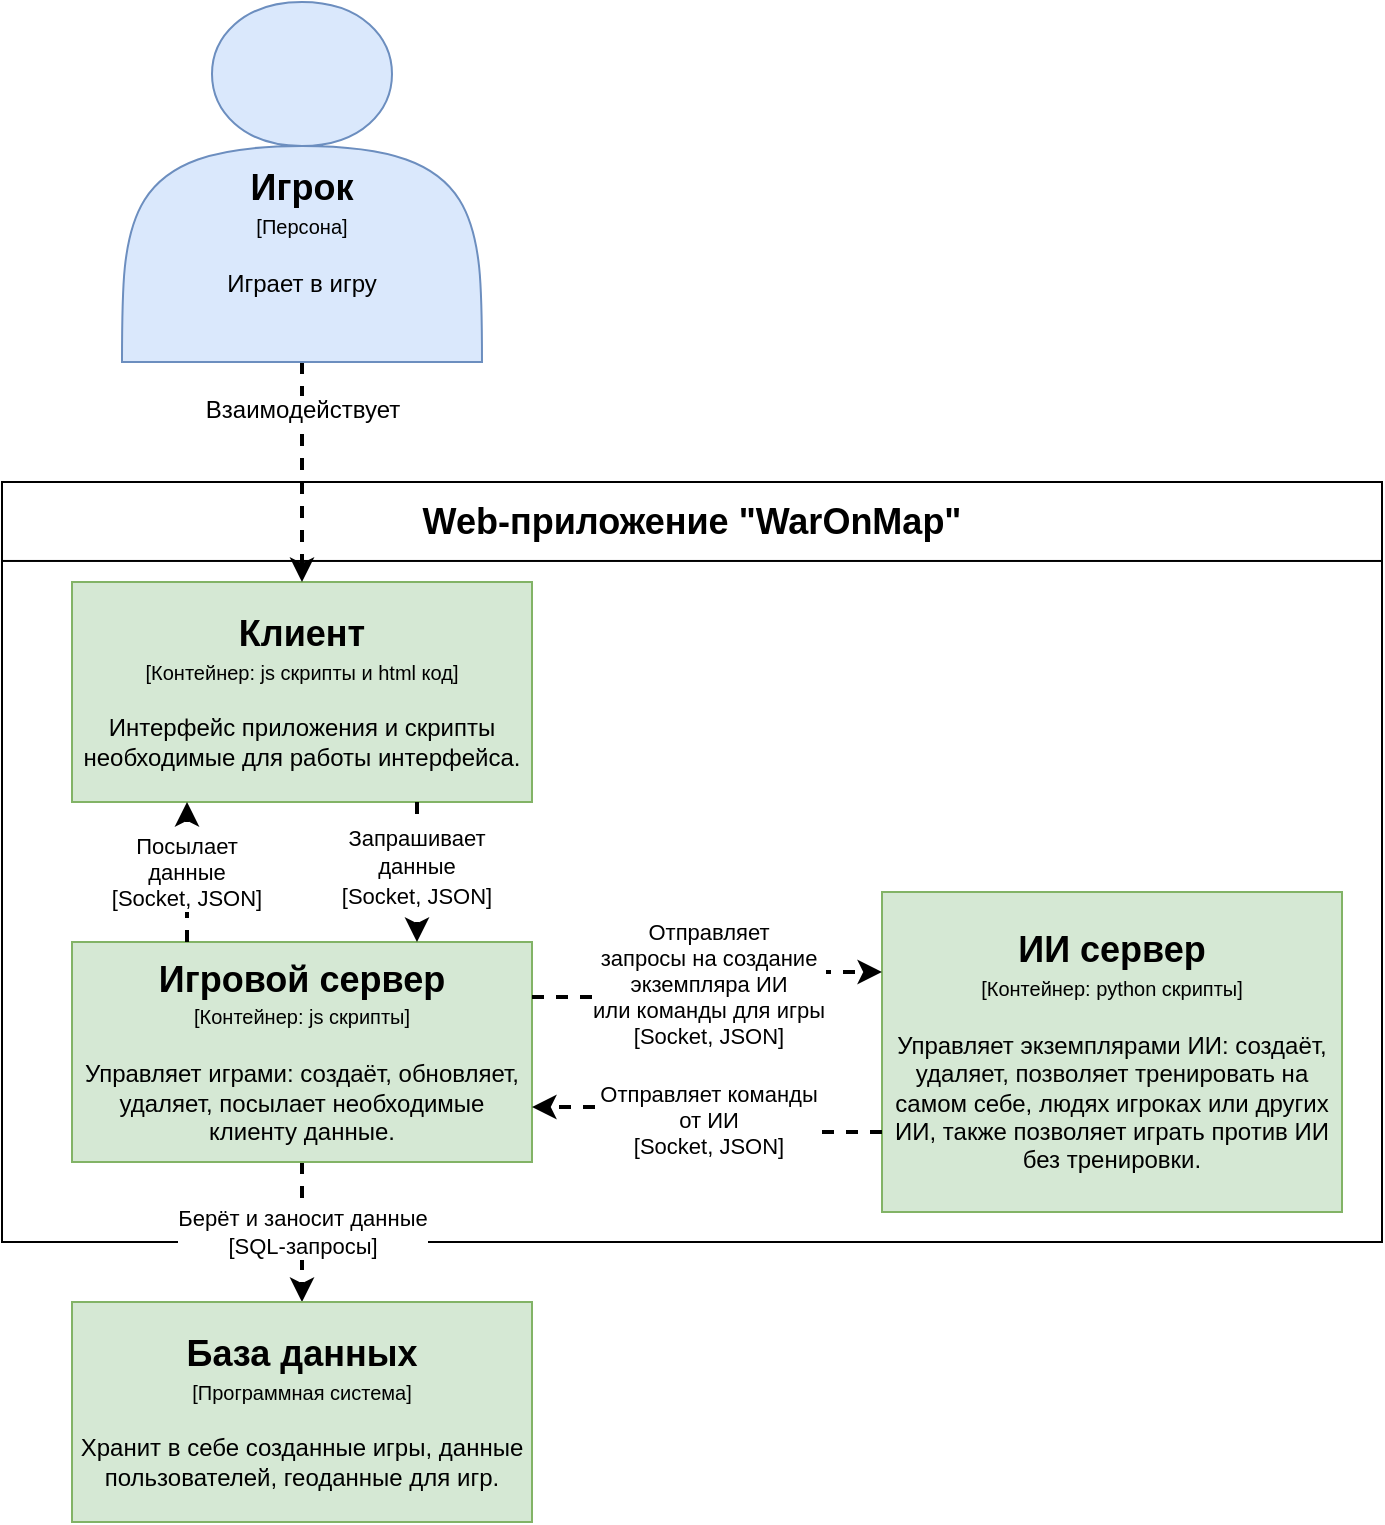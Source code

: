 <mxfile version="12.4.8" type="device"><diagram id="LKbl59Wxj6-I2dOmfFXZ" name="Page-1"><mxGraphModel dx="801" dy="1564" grid="1" gridSize="10" guides="1" tooltips="1" connect="1" arrows="1" fold="1" page="1" pageScale="1" pageWidth="850" pageHeight="1100" math="0" shadow="0"><root><mxCell id="0"/><mxCell id="1" parent="0"/><mxCell id="TUdvTuO5gbEj2QnLK1DW-19" value="" style="group" parent="1" vertex="1" connectable="0"><mxGeometry x="200" y="170" width="690" height="380" as="geometry"/></mxCell><mxCell id="TUdvTuO5gbEj2QnLK1DW-18" value="" style="group" parent="TUdvTuO5gbEj2QnLK1DW-19" vertex="1" connectable="0"><mxGeometry width="690" height="380" as="geometry"/></mxCell><mxCell id="TUdvTuO5gbEj2QnLK1DW-5" value="" style="rounded=0;whiteSpace=wrap;html=1;" parent="TUdvTuO5gbEj2QnLK1DW-18" vertex="1"><mxGeometry width="690" height="380" as="geometry"/></mxCell><mxCell id="TUdvTuO5gbEj2QnLK1DW-6" value="&lt;b&gt;&lt;font style=&quot;font-size: 18px&quot;&gt;Web-приложение &quot;WarOnMap&quot;&lt;/font&gt;&lt;/b&gt;" style="rounded=0;whiteSpace=wrap;html=1;" parent="TUdvTuO5gbEj2QnLK1DW-18" vertex="1"><mxGeometry width="690" height="39.481" as="geometry"/></mxCell><mxCell id="Cl7jAZmfZ8Bk9I_UfbNT-1" value="&lt;div&gt;&lt;b&gt;&lt;font style=&quot;font-size: 18px&quot;&gt;Клиент&lt;/font&gt;&lt;/b&gt;&lt;br&gt;&lt;/div&gt;&lt;div&gt;&lt;font style=&quot;font-size: 10px&quot;&gt;[&lt;/font&gt;&lt;font style=&quot;font-size: 10px&quot;&gt;&lt;span class=&quot;tlid-translation translation&quot; lang=&quot;ru&quot;&gt;&lt;span title=&quot;&quot; class=&quot;&quot;&gt;Контейнер: js скрипты и html код]&lt;/span&gt;&lt;/span&gt;&lt;/font&gt;&lt;/div&gt;&lt;div&gt;&lt;font style=&quot;font-size: 10px&quot;&gt;&lt;br&gt;&lt;/font&gt;&lt;/div&gt;&lt;div&gt;Интерфейс приложения и скрипты необходимые для работы интерфейса.&lt;br&gt;&lt;/div&gt;" style="rounded=0;whiteSpace=wrap;html=1;fillColor=#d5e8d4;strokeColor=#82b366;" parent="TUdvTuO5gbEj2QnLK1DW-18" vertex="1"><mxGeometry x="35" y="50" width="230" height="110" as="geometry"/></mxCell><mxCell id="TUdvTuO5gbEj2QnLK1DW-3" value="&lt;div&gt;Берёт и заносит данные&lt;/div&gt;&lt;div&gt;[SQL-запросы]&lt;br&gt;&lt;/div&gt;" style="edgeStyle=orthogonalEdgeStyle;rounded=0;orthogonalLoop=1;jettySize=auto;html=1;dashed=1;strokeWidth=2;exitX=0.5;exitY=1;exitDx=0;exitDy=0;" parent="1" source="TUdvTuO5gbEj2QnLK1DW-8" target="gcKuAKXUPrUa6zFF_6i2-1" edge="1"><mxGeometry relative="1" as="geometry"><mxPoint x="-20" y="420" as="sourcePoint"/></mxGeometry></mxCell><mxCell id="TUdvTuO5gbEj2QnLK1DW-1" value="&lt;font style=&quot;font-size: 12px&quot;&gt;Взаимодействует&lt;/font&gt;" style="edgeStyle=orthogonalEdgeStyle;rounded=0;orthogonalLoop=1;jettySize=auto;html=1;exitX=0.5;exitY=1;exitDx=0;exitDy=0;entryX=0.5;entryY=0;entryDx=0;entryDy=0;dashed=1;strokeWidth=2;" parent="1" source="Cl7jAZmfZ8Bk9I_UfbNT-4" target="Cl7jAZmfZ8Bk9I_UfbNT-1" edge="1"><mxGeometry x="-0.571" relative="1" as="geometry"><mxPoint as="offset"/></mxGeometry></mxCell><mxCell id="Cl7jAZmfZ8Bk9I_UfbNT-4" value="&lt;div&gt;&lt;br&gt;&lt;/div&gt;&lt;div&gt;&lt;br&gt;&lt;/div&gt;&lt;div&gt;&lt;b&gt;&lt;font style=&quot;font-size: 18px&quot;&gt;&lt;br&gt;&lt;/font&gt;&lt;/b&gt;&lt;/div&gt;&lt;div&gt;&lt;b&gt;&lt;font style=&quot;font-size: 18px&quot;&gt;Игрок&lt;br&gt;&lt;/font&gt;&lt;/b&gt;&lt;/div&gt;&lt;div&gt;&lt;font style=&quot;font-size: 10px&quot;&gt;[Персона]&lt;/font&gt;&lt;/div&gt;&lt;div&gt;&lt;font style=&quot;font-size: 10px&quot;&gt;&lt;br&gt;&lt;/font&gt;&lt;/div&gt;&lt;div&gt;Играет в игру&lt;br&gt;&lt;/div&gt;" style="shape=actor;whiteSpace=wrap;html=1;fillColor=#dae8fc;strokeColor=#6c8ebf;" parent="1" vertex="1"><mxGeometry x="260" y="-70" width="180" height="180" as="geometry"/></mxCell><mxCell id="gcKuAKXUPrUa6zFF_6i2-1" value="&lt;div&gt;&lt;b&gt;&lt;font style=&quot;font-size: 18px&quot;&gt;База данных&lt;/font&gt;&lt;/b&gt;&lt;br&gt;&lt;/div&gt;&lt;div&gt;&lt;font style=&quot;font-size: 10px&quot;&gt;[&lt;/font&gt;&lt;font style=&quot;font-size: 10px&quot;&gt;&lt;span class=&quot;tlid-translation translation&quot; lang=&quot;ru&quot;&gt;&lt;span title=&quot;&quot; class=&quot;&quot;&gt;Программная система&lt;/span&gt;&lt;/span&gt;]&lt;/font&gt;&lt;/div&gt;&lt;div&gt;&lt;font style=&quot;font-size: 10px&quot;&gt;&lt;br&gt;&lt;/font&gt;&lt;/div&gt;&lt;div&gt;Хранит в себе созданные игры, данные пользователей, геоданные для игр.&lt;br&gt;&lt;/div&gt;" style="rounded=0;whiteSpace=wrap;html=1;fillColor=#d5e8d4;strokeColor=#82b366;" parent="1" vertex="1"><mxGeometry x="235" y="580" width="230" height="110" as="geometry"/></mxCell><mxCell id="TUdvTuO5gbEj2QnLK1DW-8" value="&lt;div&gt;&lt;b&gt;&lt;font style=&quot;font-size: 18px&quot;&gt;Игровой сервер&lt;/font&gt;&lt;/b&gt;&lt;br&gt;&lt;/div&gt;&lt;div&gt;&lt;font style=&quot;font-size: 10px&quot;&gt;[&lt;/font&gt;&lt;font style=&quot;font-size: 10px&quot;&gt;&lt;span class=&quot;tlid-translation translation&quot; lang=&quot;ru&quot;&gt;&lt;span title=&quot;&quot; class=&quot;&quot;&gt;Контейнер: js скрипты]&lt;/span&gt;&lt;/span&gt;&lt;/font&gt;&lt;/div&gt;&lt;div&gt;&lt;font style=&quot;font-size: 10px&quot;&gt;&lt;br&gt;&lt;/font&gt;&lt;/div&gt;&lt;div&gt;Управляет играми: создаёт, обновляет, удаляет, посылает необходимые клиенту данные.&lt;br&gt;&lt;/div&gt;" style="rounded=0;whiteSpace=wrap;html=1;fillColor=#d5e8d4;strokeColor=#82b366;" parent="1" vertex="1"><mxGeometry x="235" y="400" width="230" height="110" as="geometry"/></mxCell><mxCell id="TUdvTuO5gbEj2QnLK1DW-9" style="edgeStyle=orthogonalEdgeStyle;rounded=0;orthogonalLoop=1;jettySize=auto;html=1;exitX=0.75;exitY=1;exitDx=0;exitDy=0;entryX=0.75;entryY=0;entryDx=0;entryDy=0;dashed=1;strokeWidth=2;" parent="1" source="Cl7jAZmfZ8Bk9I_UfbNT-1" target="TUdvTuO5gbEj2QnLK1DW-8" edge="1"><mxGeometry relative="1" as="geometry"/></mxCell><mxCell id="TUdvTuO5gbEj2QnLK1DW-10" value="&lt;div&gt;&lt;font style=&quot;font-size: 11px&quot;&gt;Запрашивает&lt;/font&gt;&lt;/div&gt;&lt;div&gt;&lt;font style=&quot;font-size: 11px&quot;&gt; данные&lt;/font&gt;&lt;/div&gt;&lt;div&gt;&lt;font style=&quot;font-size: 11px&quot;&gt;&lt;font style=&quot;font-size: 11px&quot; size=&quot;3&quot;&gt;[Socket, JSON]&lt;/font&gt;&lt;/font&gt;&lt;/div&gt;" style="text;html=1;align=center;verticalAlign=middle;resizable=0;points=[];labelBackgroundColor=#ffffff;" parent="TUdvTuO5gbEj2QnLK1DW-9" vertex="1" connectable="0"><mxGeometry x="0.15" y="-1" relative="1" as="geometry"><mxPoint y="-9" as="offset"/></mxGeometry></mxCell><mxCell id="TUdvTuO5gbEj2QnLK1DW-11" value="&lt;div&gt;&lt;font style=&quot;font-size: 11px&quot;&gt;Посылает&lt;/font&gt;&lt;/div&gt;&lt;div&gt;&lt;font style=&quot;font-size: 11px&quot; size=&quot;3&quot;&gt;данные&lt;br&gt;&lt;/font&gt;&lt;/div&gt;&lt;div&gt;&lt;font style=&quot;font-size: 11px&quot; size=&quot;3&quot;&gt;[Socket, JSON]&lt;br&gt;&lt;/font&gt;&lt;/div&gt;" style="edgeStyle=orthogonalEdgeStyle;rounded=0;orthogonalLoop=1;jettySize=auto;html=1;exitX=0.25;exitY=0;exitDx=0;exitDy=0;entryX=0.25;entryY=1;entryDx=0;entryDy=0;dashed=1;strokeWidth=2;" parent="1" source="TUdvTuO5gbEj2QnLK1DW-8" target="Cl7jAZmfZ8Bk9I_UfbNT-1" edge="1"><mxGeometry relative="1" as="geometry"/></mxCell><mxCell id="TUdvTuO5gbEj2QnLK1DW-12" value="&lt;div&gt;&lt;b&gt;&lt;font style=&quot;font-size: 18px&quot;&gt;ИИ сервер&lt;/font&gt;&lt;/b&gt;&lt;br&gt;&lt;/div&gt;&lt;div&gt;&lt;font style=&quot;font-size: 10px&quot;&gt;[&lt;/font&gt;&lt;font style=&quot;font-size: 10px&quot;&gt;&lt;span class=&quot;tlid-translation translation&quot; lang=&quot;ru&quot;&gt;&lt;span title=&quot;&quot; class=&quot;&quot;&gt;Контейнер: python скрипты]&lt;/span&gt;&lt;/span&gt;&lt;/font&gt;&lt;/div&gt;&lt;div&gt;&lt;font style=&quot;font-size: 10px&quot;&gt;&lt;br&gt;&lt;/font&gt;&lt;/div&gt;&lt;div&gt;Управляет экземплярами ИИ: создаёт, удаляет, позволяет тренировать на самом себе, людях игроках или других ИИ, также позволяет играть против ИИ без тренировки.&lt;br&gt;&lt;/div&gt;" style="rounded=0;whiteSpace=wrap;html=1;fillColor=#d5e8d4;strokeColor=#82b366;" parent="1" vertex="1"><mxGeometry x="640" y="375" width="230" height="160" as="geometry"/></mxCell><mxCell id="TUdvTuO5gbEj2QnLK1DW-13" value="&lt;div&gt;Отправляет&lt;/div&gt;&lt;div&gt;запросы на создание &lt;br&gt;&lt;/div&gt;&lt;div&gt;экземпляра ИИ &lt;br&gt;&lt;/div&gt;&lt;div&gt;или команды для игры&lt;/div&gt;&lt;div&gt;[Socket, JSON]&lt;/div&gt;" style="edgeStyle=orthogonalEdgeStyle;rounded=0;orthogonalLoop=1;jettySize=auto;html=1;exitX=1;exitY=0.25;exitDx=0;exitDy=0;entryX=0;entryY=0.25;entryDx=0;entryDy=0;dashed=1;strokeWidth=2;" parent="1" source="TUdvTuO5gbEj2QnLK1DW-8" target="TUdvTuO5gbEj2QnLK1DW-12" edge="1"><mxGeometry relative="1" as="geometry"/></mxCell><mxCell id="TUdvTuO5gbEj2QnLK1DW-14" value="&lt;div&gt;Отправляет команды&lt;/div&gt;&lt;div&gt;от ИИ&lt;/div&gt;&lt;div&gt;[Socket, JSON]&lt;br&gt;&lt;/div&gt;" style="edgeStyle=orthogonalEdgeStyle;rounded=0;orthogonalLoop=1;jettySize=auto;html=1;exitX=0;exitY=0.75;exitDx=0;exitDy=0;entryX=1;entryY=0.75;entryDx=0;entryDy=0;dashed=1;strokeWidth=2;" parent="1" source="TUdvTuO5gbEj2QnLK1DW-12" target="TUdvTuO5gbEj2QnLK1DW-8" edge="1"><mxGeometry relative="1" as="geometry"/></mxCell></root></mxGraphModel></diagram></mxfile>